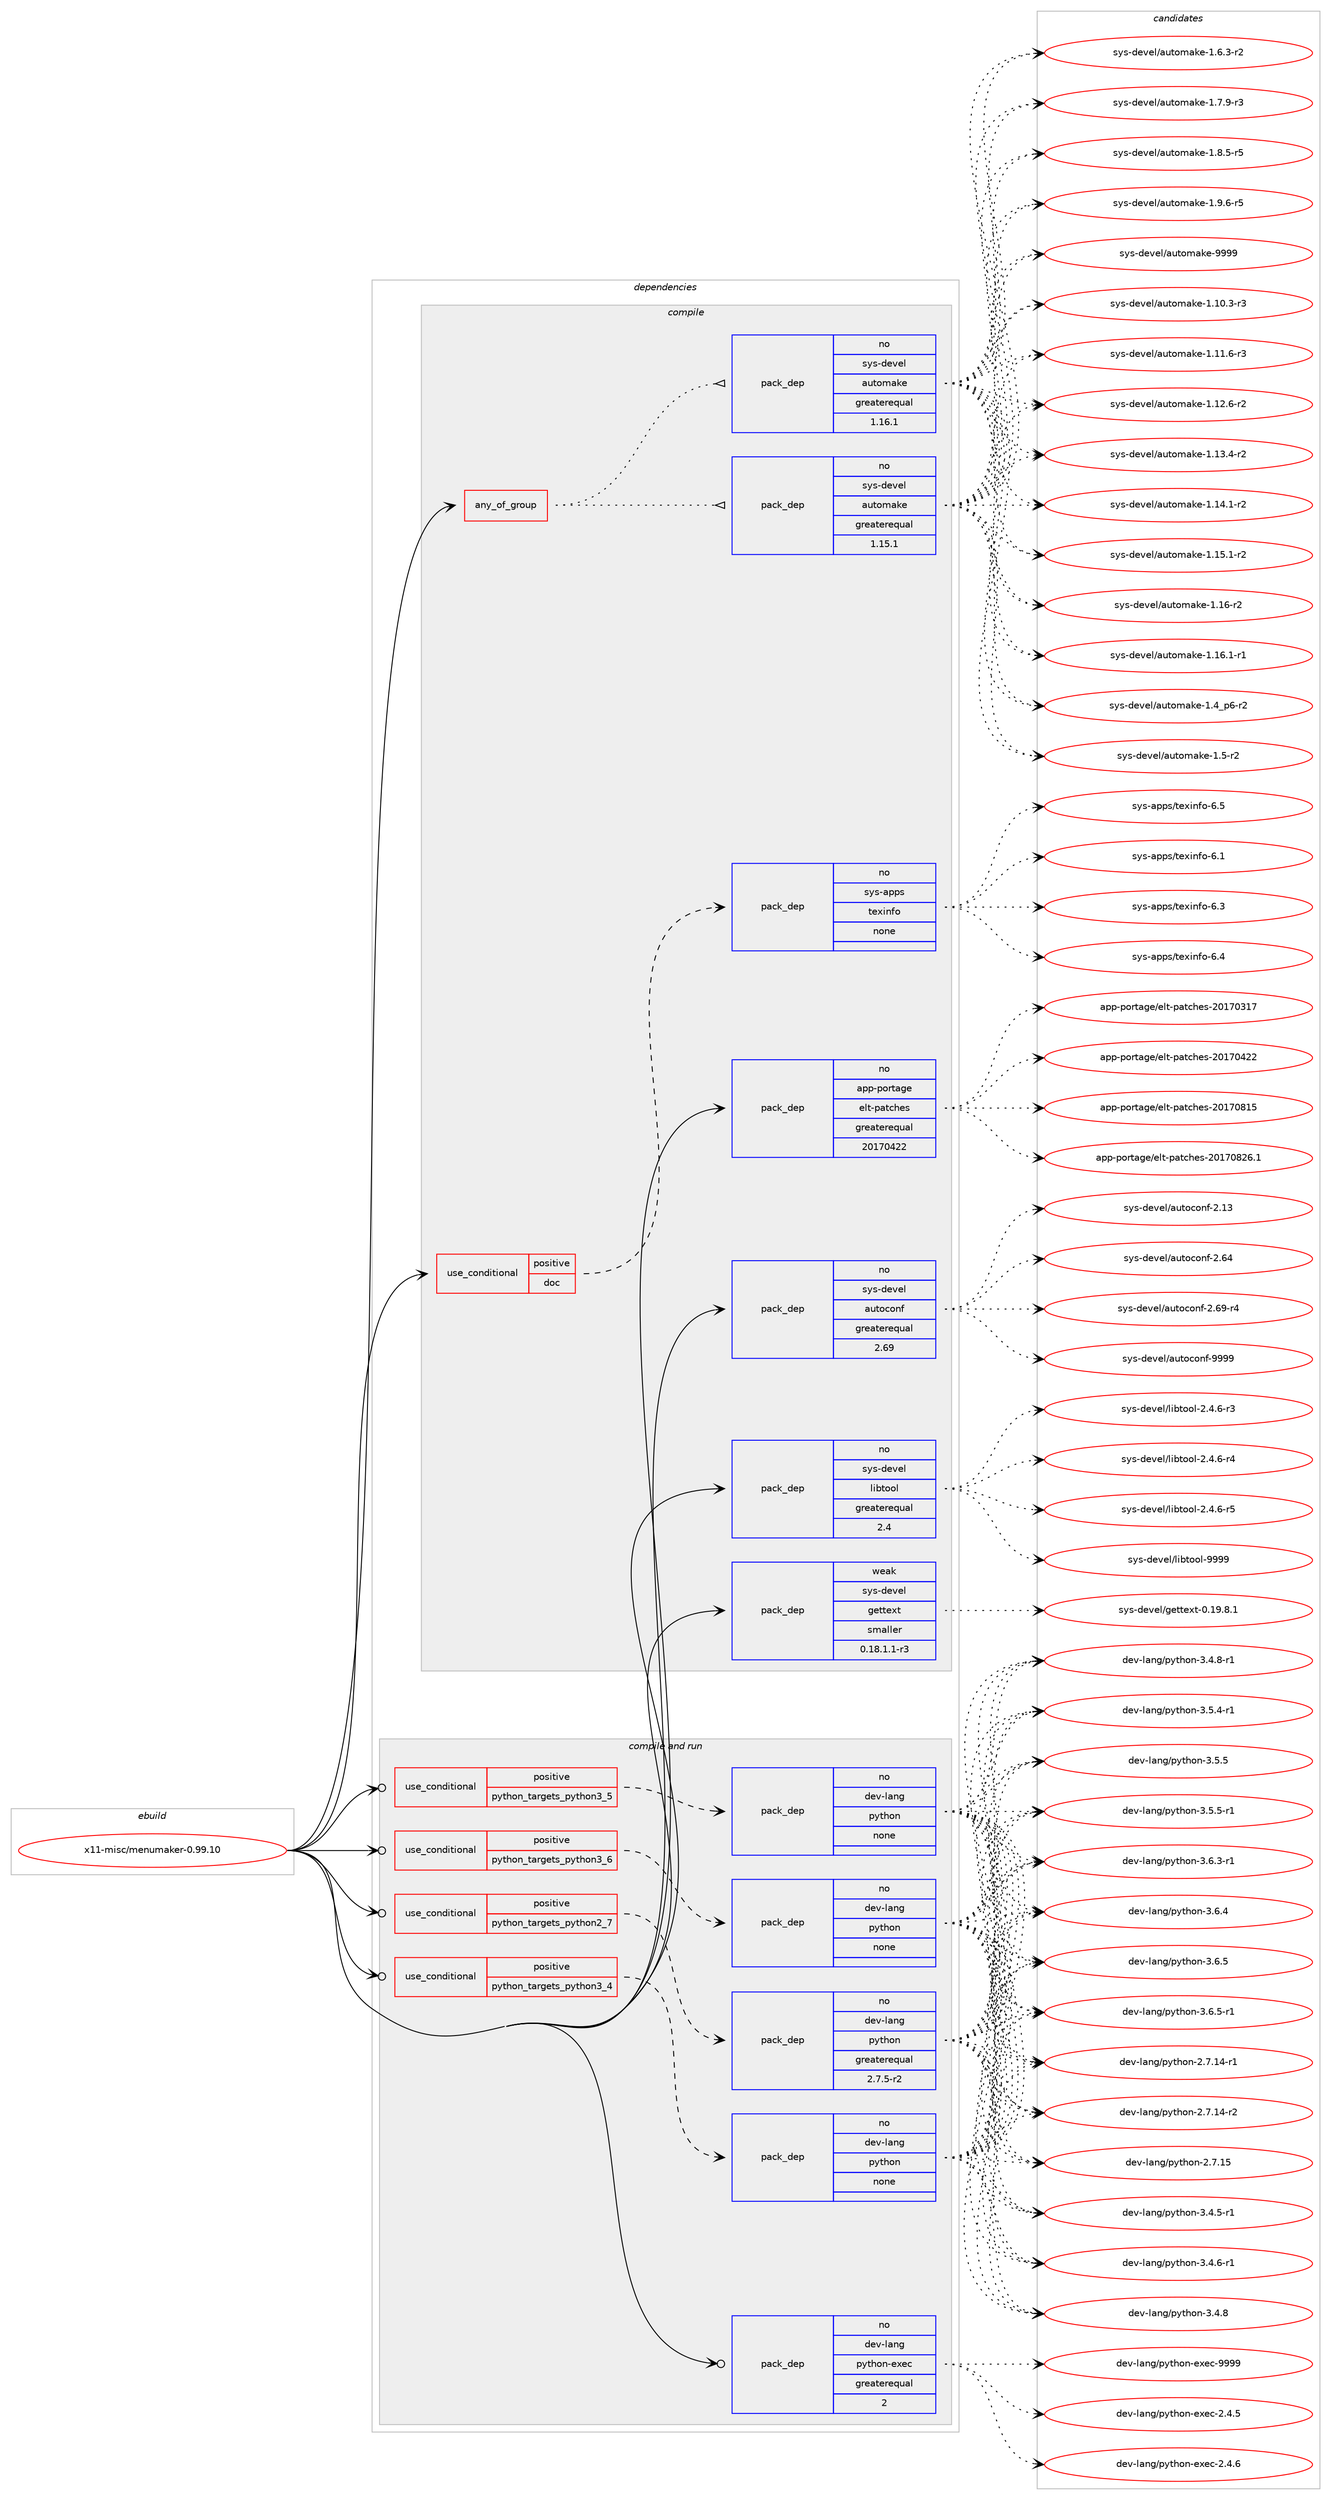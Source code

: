 digraph prolog {

# *************
# Graph options
# *************

newrank=true;
concentrate=true;
compound=true;
graph [rankdir=LR,fontname=Helvetica,fontsize=10,ranksep=1.5];#, ranksep=2.5, nodesep=0.2];
edge  [arrowhead=vee];
node  [fontname=Helvetica,fontsize=10];

# **********
# The ebuild
# **********

subgraph cluster_leftcol {
color=gray;
rank=same;
label=<<i>ebuild</i>>;
id [label="x11-misc/menumaker-0.99.10", color=red, width=4, href="../x11-misc/menumaker-0.99.10.svg"];
}

# ****************
# The dependencies
# ****************

subgraph cluster_midcol {
color=gray;
label=<<i>dependencies</i>>;
subgraph cluster_compile {
fillcolor="#eeeeee";
style=filled;
label=<<i>compile</i>>;
subgraph any121 {
dependency8708 [label=<<TABLE BORDER="0" CELLBORDER="1" CELLSPACING="0" CELLPADDING="4"><TR><TD CELLPADDING="10">any_of_group</TD></TR></TABLE>>, shape=none, color=red];subgraph pack6792 {
dependency8709 [label=<<TABLE BORDER="0" CELLBORDER="1" CELLSPACING="0" CELLPADDING="4" WIDTH="220"><TR><TD ROWSPAN="6" CELLPADDING="30">pack_dep</TD></TR><TR><TD WIDTH="110">no</TD></TR><TR><TD>sys-devel</TD></TR><TR><TD>automake</TD></TR><TR><TD>greaterequal</TD></TR><TR><TD>1.16.1</TD></TR></TABLE>>, shape=none, color=blue];
}
dependency8708:e -> dependency8709:w [weight=20,style="dotted",arrowhead="oinv"];
subgraph pack6793 {
dependency8710 [label=<<TABLE BORDER="0" CELLBORDER="1" CELLSPACING="0" CELLPADDING="4" WIDTH="220"><TR><TD ROWSPAN="6" CELLPADDING="30">pack_dep</TD></TR><TR><TD WIDTH="110">no</TD></TR><TR><TD>sys-devel</TD></TR><TR><TD>automake</TD></TR><TR><TD>greaterequal</TD></TR><TR><TD>1.15.1</TD></TR></TABLE>>, shape=none, color=blue];
}
dependency8708:e -> dependency8710:w [weight=20,style="dotted",arrowhead="oinv"];
}
id:e -> dependency8708:w [weight=20,style="solid",arrowhead="vee"];
subgraph cond1784 {
dependency8711 [label=<<TABLE BORDER="0" CELLBORDER="1" CELLSPACING="0" CELLPADDING="4"><TR><TD ROWSPAN="3" CELLPADDING="10">use_conditional</TD></TR><TR><TD>positive</TD></TR><TR><TD>doc</TD></TR></TABLE>>, shape=none, color=red];
subgraph pack6794 {
dependency8712 [label=<<TABLE BORDER="0" CELLBORDER="1" CELLSPACING="0" CELLPADDING="4" WIDTH="220"><TR><TD ROWSPAN="6" CELLPADDING="30">pack_dep</TD></TR><TR><TD WIDTH="110">no</TD></TR><TR><TD>sys-apps</TD></TR><TR><TD>texinfo</TD></TR><TR><TD>none</TD></TR><TR><TD></TD></TR></TABLE>>, shape=none, color=blue];
}
dependency8711:e -> dependency8712:w [weight=20,style="dashed",arrowhead="vee"];
}
id:e -> dependency8711:w [weight=20,style="solid",arrowhead="vee"];
subgraph pack6795 {
dependency8713 [label=<<TABLE BORDER="0" CELLBORDER="1" CELLSPACING="0" CELLPADDING="4" WIDTH="220"><TR><TD ROWSPAN="6" CELLPADDING="30">pack_dep</TD></TR><TR><TD WIDTH="110">no</TD></TR><TR><TD>app-portage</TD></TR><TR><TD>elt-patches</TD></TR><TR><TD>greaterequal</TD></TR><TR><TD>20170422</TD></TR></TABLE>>, shape=none, color=blue];
}
id:e -> dependency8713:w [weight=20,style="solid",arrowhead="vee"];
subgraph pack6796 {
dependency8714 [label=<<TABLE BORDER="0" CELLBORDER="1" CELLSPACING="0" CELLPADDING="4" WIDTH="220"><TR><TD ROWSPAN="6" CELLPADDING="30">pack_dep</TD></TR><TR><TD WIDTH="110">no</TD></TR><TR><TD>sys-devel</TD></TR><TR><TD>autoconf</TD></TR><TR><TD>greaterequal</TD></TR><TR><TD>2.69</TD></TR></TABLE>>, shape=none, color=blue];
}
id:e -> dependency8714:w [weight=20,style="solid",arrowhead="vee"];
subgraph pack6797 {
dependency8715 [label=<<TABLE BORDER="0" CELLBORDER="1" CELLSPACING="0" CELLPADDING="4" WIDTH="220"><TR><TD ROWSPAN="6" CELLPADDING="30">pack_dep</TD></TR><TR><TD WIDTH="110">no</TD></TR><TR><TD>sys-devel</TD></TR><TR><TD>libtool</TD></TR><TR><TD>greaterequal</TD></TR><TR><TD>2.4</TD></TR></TABLE>>, shape=none, color=blue];
}
id:e -> dependency8715:w [weight=20,style="solid",arrowhead="vee"];
subgraph pack6798 {
dependency8716 [label=<<TABLE BORDER="0" CELLBORDER="1" CELLSPACING="0" CELLPADDING="4" WIDTH="220"><TR><TD ROWSPAN="6" CELLPADDING="30">pack_dep</TD></TR><TR><TD WIDTH="110">weak</TD></TR><TR><TD>sys-devel</TD></TR><TR><TD>gettext</TD></TR><TR><TD>smaller</TD></TR><TR><TD>0.18.1.1-r3</TD></TR></TABLE>>, shape=none, color=blue];
}
id:e -> dependency8716:w [weight=20,style="solid",arrowhead="vee"];
}
subgraph cluster_compileandrun {
fillcolor="#eeeeee";
style=filled;
label=<<i>compile and run</i>>;
subgraph cond1785 {
dependency8717 [label=<<TABLE BORDER="0" CELLBORDER="1" CELLSPACING="0" CELLPADDING="4"><TR><TD ROWSPAN="3" CELLPADDING="10">use_conditional</TD></TR><TR><TD>positive</TD></TR><TR><TD>python_targets_python2_7</TD></TR></TABLE>>, shape=none, color=red];
subgraph pack6799 {
dependency8718 [label=<<TABLE BORDER="0" CELLBORDER="1" CELLSPACING="0" CELLPADDING="4" WIDTH="220"><TR><TD ROWSPAN="6" CELLPADDING="30">pack_dep</TD></TR><TR><TD WIDTH="110">no</TD></TR><TR><TD>dev-lang</TD></TR><TR><TD>python</TD></TR><TR><TD>greaterequal</TD></TR><TR><TD>2.7.5-r2</TD></TR></TABLE>>, shape=none, color=blue];
}
dependency8717:e -> dependency8718:w [weight=20,style="dashed",arrowhead="vee"];
}
id:e -> dependency8717:w [weight=20,style="solid",arrowhead="odotvee"];
subgraph cond1786 {
dependency8719 [label=<<TABLE BORDER="0" CELLBORDER="1" CELLSPACING="0" CELLPADDING="4"><TR><TD ROWSPAN="3" CELLPADDING="10">use_conditional</TD></TR><TR><TD>positive</TD></TR><TR><TD>python_targets_python3_4</TD></TR></TABLE>>, shape=none, color=red];
subgraph pack6800 {
dependency8720 [label=<<TABLE BORDER="0" CELLBORDER="1" CELLSPACING="0" CELLPADDING="4" WIDTH="220"><TR><TD ROWSPAN="6" CELLPADDING="30">pack_dep</TD></TR><TR><TD WIDTH="110">no</TD></TR><TR><TD>dev-lang</TD></TR><TR><TD>python</TD></TR><TR><TD>none</TD></TR><TR><TD></TD></TR></TABLE>>, shape=none, color=blue];
}
dependency8719:e -> dependency8720:w [weight=20,style="dashed",arrowhead="vee"];
}
id:e -> dependency8719:w [weight=20,style="solid",arrowhead="odotvee"];
subgraph cond1787 {
dependency8721 [label=<<TABLE BORDER="0" CELLBORDER="1" CELLSPACING="0" CELLPADDING="4"><TR><TD ROWSPAN="3" CELLPADDING="10">use_conditional</TD></TR><TR><TD>positive</TD></TR><TR><TD>python_targets_python3_5</TD></TR></TABLE>>, shape=none, color=red];
subgraph pack6801 {
dependency8722 [label=<<TABLE BORDER="0" CELLBORDER="1" CELLSPACING="0" CELLPADDING="4" WIDTH="220"><TR><TD ROWSPAN="6" CELLPADDING="30">pack_dep</TD></TR><TR><TD WIDTH="110">no</TD></TR><TR><TD>dev-lang</TD></TR><TR><TD>python</TD></TR><TR><TD>none</TD></TR><TR><TD></TD></TR></TABLE>>, shape=none, color=blue];
}
dependency8721:e -> dependency8722:w [weight=20,style="dashed",arrowhead="vee"];
}
id:e -> dependency8721:w [weight=20,style="solid",arrowhead="odotvee"];
subgraph cond1788 {
dependency8723 [label=<<TABLE BORDER="0" CELLBORDER="1" CELLSPACING="0" CELLPADDING="4"><TR><TD ROWSPAN="3" CELLPADDING="10">use_conditional</TD></TR><TR><TD>positive</TD></TR><TR><TD>python_targets_python3_6</TD></TR></TABLE>>, shape=none, color=red];
subgraph pack6802 {
dependency8724 [label=<<TABLE BORDER="0" CELLBORDER="1" CELLSPACING="0" CELLPADDING="4" WIDTH="220"><TR><TD ROWSPAN="6" CELLPADDING="30">pack_dep</TD></TR><TR><TD WIDTH="110">no</TD></TR><TR><TD>dev-lang</TD></TR><TR><TD>python</TD></TR><TR><TD>none</TD></TR><TR><TD></TD></TR></TABLE>>, shape=none, color=blue];
}
dependency8723:e -> dependency8724:w [weight=20,style="dashed",arrowhead="vee"];
}
id:e -> dependency8723:w [weight=20,style="solid",arrowhead="odotvee"];
subgraph pack6803 {
dependency8725 [label=<<TABLE BORDER="0" CELLBORDER="1" CELLSPACING="0" CELLPADDING="4" WIDTH="220"><TR><TD ROWSPAN="6" CELLPADDING="30">pack_dep</TD></TR><TR><TD WIDTH="110">no</TD></TR><TR><TD>dev-lang</TD></TR><TR><TD>python-exec</TD></TR><TR><TD>greaterequal</TD></TR><TR><TD>2</TD></TR></TABLE>>, shape=none, color=blue];
}
id:e -> dependency8725:w [weight=20,style="solid",arrowhead="odotvee"];
}
subgraph cluster_run {
fillcolor="#eeeeee";
style=filled;
label=<<i>run</i>>;
}
}

# **************
# The candidates
# **************

subgraph cluster_choices {
rank=same;
color=gray;
label=<<i>candidates</i>>;

subgraph choice6792 {
color=black;
nodesep=1;
choice11512111545100101118101108479711711611110997107101454946494846514511451 [label="sys-devel/automake-1.10.3-r3", color=red, width=4,href="../sys-devel/automake-1.10.3-r3.svg"];
choice11512111545100101118101108479711711611110997107101454946494946544511451 [label="sys-devel/automake-1.11.6-r3", color=red, width=4,href="../sys-devel/automake-1.11.6-r3.svg"];
choice11512111545100101118101108479711711611110997107101454946495046544511450 [label="sys-devel/automake-1.12.6-r2", color=red, width=4,href="../sys-devel/automake-1.12.6-r2.svg"];
choice11512111545100101118101108479711711611110997107101454946495146524511450 [label="sys-devel/automake-1.13.4-r2", color=red, width=4,href="../sys-devel/automake-1.13.4-r2.svg"];
choice11512111545100101118101108479711711611110997107101454946495246494511450 [label="sys-devel/automake-1.14.1-r2", color=red, width=4,href="../sys-devel/automake-1.14.1-r2.svg"];
choice11512111545100101118101108479711711611110997107101454946495346494511450 [label="sys-devel/automake-1.15.1-r2", color=red, width=4,href="../sys-devel/automake-1.15.1-r2.svg"];
choice1151211154510010111810110847971171161111099710710145494649544511450 [label="sys-devel/automake-1.16-r2", color=red, width=4,href="../sys-devel/automake-1.16-r2.svg"];
choice11512111545100101118101108479711711611110997107101454946495446494511449 [label="sys-devel/automake-1.16.1-r1", color=red, width=4,href="../sys-devel/automake-1.16.1-r1.svg"];
choice115121115451001011181011084797117116111109971071014549465295112544511450 [label="sys-devel/automake-1.4_p6-r2", color=red, width=4,href="../sys-devel/automake-1.4_p6-r2.svg"];
choice11512111545100101118101108479711711611110997107101454946534511450 [label="sys-devel/automake-1.5-r2", color=red, width=4,href="../sys-devel/automake-1.5-r2.svg"];
choice115121115451001011181011084797117116111109971071014549465446514511450 [label="sys-devel/automake-1.6.3-r2", color=red, width=4,href="../sys-devel/automake-1.6.3-r2.svg"];
choice115121115451001011181011084797117116111109971071014549465546574511451 [label="sys-devel/automake-1.7.9-r3", color=red, width=4,href="../sys-devel/automake-1.7.9-r3.svg"];
choice115121115451001011181011084797117116111109971071014549465646534511453 [label="sys-devel/automake-1.8.5-r5", color=red, width=4,href="../sys-devel/automake-1.8.5-r5.svg"];
choice115121115451001011181011084797117116111109971071014549465746544511453 [label="sys-devel/automake-1.9.6-r5", color=red, width=4,href="../sys-devel/automake-1.9.6-r5.svg"];
choice115121115451001011181011084797117116111109971071014557575757 [label="sys-devel/automake-9999", color=red, width=4,href="../sys-devel/automake-9999.svg"];
dependency8709:e -> choice11512111545100101118101108479711711611110997107101454946494846514511451:w [style=dotted,weight="100"];
dependency8709:e -> choice11512111545100101118101108479711711611110997107101454946494946544511451:w [style=dotted,weight="100"];
dependency8709:e -> choice11512111545100101118101108479711711611110997107101454946495046544511450:w [style=dotted,weight="100"];
dependency8709:e -> choice11512111545100101118101108479711711611110997107101454946495146524511450:w [style=dotted,weight="100"];
dependency8709:e -> choice11512111545100101118101108479711711611110997107101454946495246494511450:w [style=dotted,weight="100"];
dependency8709:e -> choice11512111545100101118101108479711711611110997107101454946495346494511450:w [style=dotted,weight="100"];
dependency8709:e -> choice1151211154510010111810110847971171161111099710710145494649544511450:w [style=dotted,weight="100"];
dependency8709:e -> choice11512111545100101118101108479711711611110997107101454946495446494511449:w [style=dotted,weight="100"];
dependency8709:e -> choice115121115451001011181011084797117116111109971071014549465295112544511450:w [style=dotted,weight="100"];
dependency8709:e -> choice11512111545100101118101108479711711611110997107101454946534511450:w [style=dotted,weight="100"];
dependency8709:e -> choice115121115451001011181011084797117116111109971071014549465446514511450:w [style=dotted,weight="100"];
dependency8709:e -> choice115121115451001011181011084797117116111109971071014549465546574511451:w [style=dotted,weight="100"];
dependency8709:e -> choice115121115451001011181011084797117116111109971071014549465646534511453:w [style=dotted,weight="100"];
dependency8709:e -> choice115121115451001011181011084797117116111109971071014549465746544511453:w [style=dotted,weight="100"];
dependency8709:e -> choice115121115451001011181011084797117116111109971071014557575757:w [style=dotted,weight="100"];
}
subgraph choice6793 {
color=black;
nodesep=1;
choice11512111545100101118101108479711711611110997107101454946494846514511451 [label="sys-devel/automake-1.10.3-r3", color=red, width=4,href="../sys-devel/automake-1.10.3-r3.svg"];
choice11512111545100101118101108479711711611110997107101454946494946544511451 [label="sys-devel/automake-1.11.6-r3", color=red, width=4,href="../sys-devel/automake-1.11.6-r3.svg"];
choice11512111545100101118101108479711711611110997107101454946495046544511450 [label="sys-devel/automake-1.12.6-r2", color=red, width=4,href="../sys-devel/automake-1.12.6-r2.svg"];
choice11512111545100101118101108479711711611110997107101454946495146524511450 [label="sys-devel/automake-1.13.4-r2", color=red, width=4,href="../sys-devel/automake-1.13.4-r2.svg"];
choice11512111545100101118101108479711711611110997107101454946495246494511450 [label="sys-devel/automake-1.14.1-r2", color=red, width=4,href="../sys-devel/automake-1.14.1-r2.svg"];
choice11512111545100101118101108479711711611110997107101454946495346494511450 [label="sys-devel/automake-1.15.1-r2", color=red, width=4,href="../sys-devel/automake-1.15.1-r2.svg"];
choice1151211154510010111810110847971171161111099710710145494649544511450 [label="sys-devel/automake-1.16-r2", color=red, width=4,href="../sys-devel/automake-1.16-r2.svg"];
choice11512111545100101118101108479711711611110997107101454946495446494511449 [label="sys-devel/automake-1.16.1-r1", color=red, width=4,href="../sys-devel/automake-1.16.1-r1.svg"];
choice115121115451001011181011084797117116111109971071014549465295112544511450 [label="sys-devel/automake-1.4_p6-r2", color=red, width=4,href="../sys-devel/automake-1.4_p6-r2.svg"];
choice11512111545100101118101108479711711611110997107101454946534511450 [label="sys-devel/automake-1.5-r2", color=red, width=4,href="../sys-devel/automake-1.5-r2.svg"];
choice115121115451001011181011084797117116111109971071014549465446514511450 [label="sys-devel/automake-1.6.3-r2", color=red, width=4,href="../sys-devel/automake-1.6.3-r2.svg"];
choice115121115451001011181011084797117116111109971071014549465546574511451 [label="sys-devel/automake-1.7.9-r3", color=red, width=4,href="../sys-devel/automake-1.7.9-r3.svg"];
choice115121115451001011181011084797117116111109971071014549465646534511453 [label="sys-devel/automake-1.8.5-r5", color=red, width=4,href="../sys-devel/automake-1.8.5-r5.svg"];
choice115121115451001011181011084797117116111109971071014549465746544511453 [label="sys-devel/automake-1.9.6-r5", color=red, width=4,href="../sys-devel/automake-1.9.6-r5.svg"];
choice115121115451001011181011084797117116111109971071014557575757 [label="sys-devel/automake-9999", color=red, width=4,href="../sys-devel/automake-9999.svg"];
dependency8710:e -> choice11512111545100101118101108479711711611110997107101454946494846514511451:w [style=dotted,weight="100"];
dependency8710:e -> choice11512111545100101118101108479711711611110997107101454946494946544511451:w [style=dotted,weight="100"];
dependency8710:e -> choice11512111545100101118101108479711711611110997107101454946495046544511450:w [style=dotted,weight="100"];
dependency8710:e -> choice11512111545100101118101108479711711611110997107101454946495146524511450:w [style=dotted,weight="100"];
dependency8710:e -> choice11512111545100101118101108479711711611110997107101454946495246494511450:w [style=dotted,weight="100"];
dependency8710:e -> choice11512111545100101118101108479711711611110997107101454946495346494511450:w [style=dotted,weight="100"];
dependency8710:e -> choice1151211154510010111810110847971171161111099710710145494649544511450:w [style=dotted,weight="100"];
dependency8710:e -> choice11512111545100101118101108479711711611110997107101454946495446494511449:w [style=dotted,weight="100"];
dependency8710:e -> choice115121115451001011181011084797117116111109971071014549465295112544511450:w [style=dotted,weight="100"];
dependency8710:e -> choice11512111545100101118101108479711711611110997107101454946534511450:w [style=dotted,weight="100"];
dependency8710:e -> choice115121115451001011181011084797117116111109971071014549465446514511450:w [style=dotted,weight="100"];
dependency8710:e -> choice115121115451001011181011084797117116111109971071014549465546574511451:w [style=dotted,weight="100"];
dependency8710:e -> choice115121115451001011181011084797117116111109971071014549465646534511453:w [style=dotted,weight="100"];
dependency8710:e -> choice115121115451001011181011084797117116111109971071014549465746544511453:w [style=dotted,weight="100"];
dependency8710:e -> choice115121115451001011181011084797117116111109971071014557575757:w [style=dotted,weight="100"];
}
subgraph choice6794 {
color=black;
nodesep=1;
choice11512111545971121121154711610112010511010211145544649 [label="sys-apps/texinfo-6.1", color=red, width=4,href="../sys-apps/texinfo-6.1.svg"];
choice11512111545971121121154711610112010511010211145544651 [label="sys-apps/texinfo-6.3", color=red, width=4,href="../sys-apps/texinfo-6.3.svg"];
choice11512111545971121121154711610112010511010211145544652 [label="sys-apps/texinfo-6.4", color=red, width=4,href="../sys-apps/texinfo-6.4.svg"];
choice11512111545971121121154711610112010511010211145544653 [label="sys-apps/texinfo-6.5", color=red, width=4,href="../sys-apps/texinfo-6.5.svg"];
dependency8712:e -> choice11512111545971121121154711610112010511010211145544649:w [style=dotted,weight="100"];
dependency8712:e -> choice11512111545971121121154711610112010511010211145544651:w [style=dotted,weight="100"];
dependency8712:e -> choice11512111545971121121154711610112010511010211145544652:w [style=dotted,weight="100"];
dependency8712:e -> choice11512111545971121121154711610112010511010211145544653:w [style=dotted,weight="100"];
}
subgraph choice6795 {
color=black;
nodesep=1;
choice97112112451121111141169710310147101108116451129711699104101115455048495548514955 [label="app-portage/elt-patches-20170317", color=red, width=4,href="../app-portage/elt-patches-20170317.svg"];
choice97112112451121111141169710310147101108116451129711699104101115455048495548525050 [label="app-portage/elt-patches-20170422", color=red, width=4,href="../app-portage/elt-patches-20170422.svg"];
choice97112112451121111141169710310147101108116451129711699104101115455048495548564953 [label="app-portage/elt-patches-20170815", color=red, width=4,href="../app-portage/elt-patches-20170815.svg"];
choice971121124511211111411697103101471011081164511297116991041011154550484955485650544649 [label="app-portage/elt-patches-20170826.1", color=red, width=4,href="../app-portage/elt-patches-20170826.1.svg"];
dependency8713:e -> choice97112112451121111141169710310147101108116451129711699104101115455048495548514955:w [style=dotted,weight="100"];
dependency8713:e -> choice97112112451121111141169710310147101108116451129711699104101115455048495548525050:w [style=dotted,weight="100"];
dependency8713:e -> choice97112112451121111141169710310147101108116451129711699104101115455048495548564953:w [style=dotted,weight="100"];
dependency8713:e -> choice971121124511211111411697103101471011081164511297116991041011154550484955485650544649:w [style=dotted,weight="100"];
}
subgraph choice6796 {
color=black;
nodesep=1;
choice115121115451001011181011084797117116111991111101024550464951 [label="sys-devel/autoconf-2.13", color=red, width=4,href="../sys-devel/autoconf-2.13.svg"];
choice115121115451001011181011084797117116111991111101024550465452 [label="sys-devel/autoconf-2.64", color=red, width=4,href="../sys-devel/autoconf-2.64.svg"];
choice1151211154510010111810110847971171161119911111010245504654574511452 [label="sys-devel/autoconf-2.69-r4", color=red, width=4,href="../sys-devel/autoconf-2.69-r4.svg"];
choice115121115451001011181011084797117116111991111101024557575757 [label="sys-devel/autoconf-9999", color=red, width=4,href="../sys-devel/autoconf-9999.svg"];
dependency8714:e -> choice115121115451001011181011084797117116111991111101024550464951:w [style=dotted,weight="100"];
dependency8714:e -> choice115121115451001011181011084797117116111991111101024550465452:w [style=dotted,weight="100"];
dependency8714:e -> choice1151211154510010111810110847971171161119911111010245504654574511452:w [style=dotted,weight="100"];
dependency8714:e -> choice115121115451001011181011084797117116111991111101024557575757:w [style=dotted,weight="100"];
}
subgraph choice6797 {
color=black;
nodesep=1;
choice1151211154510010111810110847108105981161111111084550465246544511451 [label="sys-devel/libtool-2.4.6-r3", color=red, width=4,href="../sys-devel/libtool-2.4.6-r3.svg"];
choice1151211154510010111810110847108105981161111111084550465246544511452 [label="sys-devel/libtool-2.4.6-r4", color=red, width=4,href="../sys-devel/libtool-2.4.6-r4.svg"];
choice1151211154510010111810110847108105981161111111084550465246544511453 [label="sys-devel/libtool-2.4.6-r5", color=red, width=4,href="../sys-devel/libtool-2.4.6-r5.svg"];
choice1151211154510010111810110847108105981161111111084557575757 [label="sys-devel/libtool-9999", color=red, width=4,href="../sys-devel/libtool-9999.svg"];
dependency8715:e -> choice1151211154510010111810110847108105981161111111084550465246544511451:w [style=dotted,weight="100"];
dependency8715:e -> choice1151211154510010111810110847108105981161111111084550465246544511452:w [style=dotted,weight="100"];
dependency8715:e -> choice1151211154510010111810110847108105981161111111084550465246544511453:w [style=dotted,weight="100"];
dependency8715:e -> choice1151211154510010111810110847108105981161111111084557575757:w [style=dotted,weight="100"];
}
subgraph choice6798 {
color=black;
nodesep=1;
choice1151211154510010111810110847103101116116101120116454846495746564649 [label="sys-devel/gettext-0.19.8.1", color=red, width=4,href="../sys-devel/gettext-0.19.8.1.svg"];
dependency8716:e -> choice1151211154510010111810110847103101116116101120116454846495746564649:w [style=dotted,weight="100"];
}
subgraph choice6799 {
color=black;
nodesep=1;
choice100101118451089711010347112121116104111110455046554649524511449 [label="dev-lang/python-2.7.14-r1", color=red, width=4,href="../dev-lang/python-2.7.14-r1.svg"];
choice100101118451089711010347112121116104111110455046554649524511450 [label="dev-lang/python-2.7.14-r2", color=red, width=4,href="../dev-lang/python-2.7.14-r2.svg"];
choice10010111845108971101034711212111610411111045504655464953 [label="dev-lang/python-2.7.15", color=red, width=4,href="../dev-lang/python-2.7.15.svg"];
choice1001011184510897110103471121211161041111104551465246534511449 [label="dev-lang/python-3.4.5-r1", color=red, width=4,href="../dev-lang/python-3.4.5-r1.svg"];
choice1001011184510897110103471121211161041111104551465246544511449 [label="dev-lang/python-3.4.6-r1", color=red, width=4,href="../dev-lang/python-3.4.6-r1.svg"];
choice100101118451089711010347112121116104111110455146524656 [label="dev-lang/python-3.4.8", color=red, width=4,href="../dev-lang/python-3.4.8.svg"];
choice1001011184510897110103471121211161041111104551465246564511449 [label="dev-lang/python-3.4.8-r1", color=red, width=4,href="../dev-lang/python-3.4.8-r1.svg"];
choice1001011184510897110103471121211161041111104551465346524511449 [label="dev-lang/python-3.5.4-r1", color=red, width=4,href="../dev-lang/python-3.5.4-r1.svg"];
choice100101118451089711010347112121116104111110455146534653 [label="dev-lang/python-3.5.5", color=red, width=4,href="../dev-lang/python-3.5.5.svg"];
choice1001011184510897110103471121211161041111104551465346534511449 [label="dev-lang/python-3.5.5-r1", color=red, width=4,href="../dev-lang/python-3.5.5-r1.svg"];
choice1001011184510897110103471121211161041111104551465446514511449 [label="dev-lang/python-3.6.3-r1", color=red, width=4,href="../dev-lang/python-3.6.3-r1.svg"];
choice100101118451089711010347112121116104111110455146544652 [label="dev-lang/python-3.6.4", color=red, width=4,href="../dev-lang/python-3.6.4.svg"];
choice100101118451089711010347112121116104111110455146544653 [label="dev-lang/python-3.6.5", color=red, width=4,href="../dev-lang/python-3.6.5.svg"];
choice1001011184510897110103471121211161041111104551465446534511449 [label="dev-lang/python-3.6.5-r1", color=red, width=4,href="../dev-lang/python-3.6.5-r1.svg"];
dependency8718:e -> choice100101118451089711010347112121116104111110455046554649524511449:w [style=dotted,weight="100"];
dependency8718:e -> choice100101118451089711010347112121116104111110455046554649524511450:w [style=dotted,weight="100"];
dependency8718:e -> choice10010111845108971101034711212111610411111045504655464953:w [style=dotted,weight="100"];
dependency8718:e -> choice1001011184510897110103471121211161041111104551465246534511449:w [style=dotted,weight="100"];
dependency8718:e -> choice1001011184510897110103471121211161041111104551465246544511449:w [style=dotted,weight="100"];
dependency8718:e -> choice100101118451089711010347112121116104111110455146524656:w [style=dotted,weight="100"];
dependency8718:e -> choice1001011184510897110103471121211161041111104551465246564511449:w [style=dotted,weight="100"];
dependency8718:e -> choice1001011184510897110103471121211161041111104551465346524511449:w [style=dotted,weight="100"];
dependency8718:e -> choice100101118451089711010347112121116104111110455146534653:w [style=dotted,weight="100"];
dependency8718:e -> choice1001011184510897110103471121211161041111104551465346534511449:w [style=dotted,weight="100"];
dependency8718:e -> choice1001011184510897110103471121211161041111104551465446514511449:w [style=dotted,weight="100"];
dependency8718:e -> choice100101118451089711010347112121116104111110455146544652:w [style=dotted,weight="100"];
dependency8718:e -> choice100101118451089711010347112121116104111110455146544653:w [style=dotted,weight="100"];
dependency8718:e -> choice1001011184510897110103471121211161041111104551465446534511449:w [style=dotted,weight="100"];
}
subgraph choice6800 {
color=black;
nodesep=1;
choice100101118451089711010347112121116104111110455046554649524511449 [label="dev-lang/python-2.7.14-r1", color=red, width=4,href="../dev-lang/python-2.7.14-r1.svg"];
choice100101118451089711010347112121116104111110455046554649524511450 [label="dev-lang/python-2.7.14-r2", color=red, width=4,href="../dev-lang/python-2.7.14-r2.svg"];
choice10010111845108971101034711212111610411111045504655464953 [label="dev-lang/python-2.7.15", color=red, width=4,href="../dev-lang/python-2.7.15.svg"];
choice1001011184510897110103471121211161041111104551465246534511449 [label="dev-lang/python-3.4.5-r1", color=red, width=4,href="../dev-lang/python-3.4.5-r1.svg"];
choice1001011184510897110103471121211161041111104551465246544511449 [label="dev-lang/python-3.4.6-r1", color=red, width=4,href="../dev-lang/python-3.4.6-r1.svg"];
choice100101118451089711010347112121116104111110455146524656 [label="dev-lang/python-3.4.8", color=red, width=4,href="../dev-lang/python-3.4.8.svg"];
choice1001011184510897110103471121211161041111104551465246564511449 [label="dev-lang/python-3.4.8-r1", color=red, width=4,href="../dev-lang/python-3.4.8-r1.svg"];
choice1001011184510897110103471121211161041111104551465346524511449 [label="dev-lang/python-3.5.4-r1", color=red, width=4,href="../dev-lang/python-3.5.4-r1.svg"];
choice100101118451089711010347112121116104111110455146534653 [label="dev-lang/python-3.5.5", color=red, width=4,href="../dev-lang/python-3.5.5.svg"];
choice1001011184510897110103471121211161041111104551465346534511449 [label="dev-lang/python-3.5.5-r1", color=red, width=4,href="../dev-lang/python-3.5.5-r1.svg"];
choice1001011184510897110103471121211161041111104551465446514511449 [label="dev-lang/python-3.6.3-r1", color=red, width=4,href="../dev-lang/python-3.6.3-r1.svg"];
choice100101118451089711010347112121116104111110455146544652 [label="dev-lang/python-3.6.4", color=red, width=4,href="../dev-lang/python-3.6.4.svg"];
choice100101118451089711010347112121116104111110455146544653 [label="dev-lang/python-3.6.5", color=red, width=4,href="../dev-lang/python-3.6.5.svg"];
choice1001011184510897110103471121211161041111104551465446534511449 [label="dev-lang/python-3.6.5-r1", color=red, width=4,href="../dev-lang/python-3.6.5-r1.svg"];
dependency8720:e -> choice100101118451089711010347112121116104111110455046554649524511449:w [style=dotted,weight="100"];
dependency8720:e -> choice100101118451089711010347112121116104111110455046554649524511450:w [style=dotted,weight="100"];
dependency8720:e -> choice10010111845108971101034711212111610411111045504655464953:w [style=dotted,weight="100"];
dependency8720:e -> choice1001011184510897110103471121211161041111104551465246534511449:w [style=dotted,weight="100"];
dependency8720:e -> choice1001011184510897110103471121211161041111104551465246544511449:w [style=dotted,weight="100"];
dependency8720:e -> choice100101118451089711010347112121116104111110455146524656:w [style=dotted,weight="100"];
dependency8720:e -> choice1001011184510897110103471121211161041111104551465246564511449:w [style=dotted,weight="100"];
dependency8720:e -> choice1001011184510897110103471121211161041111104551465346524511449:w [style=dotted,weight="100"];
dependency8720:e -> choice100101118451089711010347112121116104111110455146534653:w [style=dotted,weight="100"];
dependency8720:e -> choice1001011184510897110103471121211161041111104551465346534511449:w [style=dotted,weight="100"];
dependency8720:e -> choice1001011184510897110103471121211161041111104551465446514511449:w [style=dotted,weight="100"];
dependency8720:e -> choice100101118451089711010347112121116104111110455146544652:w [style=dotted,weight="100"];
dependency8720:e -> choice100101118451089711010347112121116104111110455146544653:w [style=dotted,weight="100"];
dependency8720:e -> choice1001011184510897110103471121211161041111104551465446534511449:w [style=dotted,weight="100"];
}
subgraph choice6801 {
color=black;
nodesep=1;
choice100101118451089711010347112121116104111110455046554649524511449 [label="dev-lang/python-2.7.14-r1", color=red, width=4,href="../dev-lang/python-2.7.14-r1.svg"];
choice100101118451089711010347112121116104111110455046554649524511450 [label="dev-lang/python-2.7.14-r2", color=red, width=4,href="../dev-lang/python-2.7.14-r2.svg"];
choice10010111845108971101034711212111610411111045504655464953 [label="dev-lang/python-2.7.15", color=red, width=4,href="../dev-lang/python-2.7.15.svg"];
choice1001011184510897110103471121211161041111104551465246534511449 [label="dev-lang/python-3.4.5-r1", color=red, width=4,href="../dev-lang/python-3.4.5-r1.svg"];
choice1001011184510897110103471121211161041111104551465246544511449 [label="dev-lang/python-3.4.6-r1", color=red, width=4,href="../dev-lang/python-3.4.6-r1.svg"];
choice100101118451089711010347112121116104111110455146524656 [label="dev-lang/python-3.4.8", color=red, width=4,href="../dev-lang/python-3.4.8.svg"];
choice1001011184510897110103471121211161041111104551465246564511449 [label="dev-lang/python-3.4.8-r1", color=red, width=4,href="../dev-lang/python-3.4.8-r1.svg"];
choice1001011184510897110103471121211161041111104551465346524511449 [label="dev-lang/python-3.5.4-r1", color=red, width=4,href="../dev-lang/python-3.5.4-r1.svg"];
choice100101118451089711010347112121116104111110455146534653 [label="dev-lang/python-3.5.5", color=red, width=4,href="../dev-lang/python-3.5.5.svg"];
choice1001011184510897110103471121211161041111104551465346534511449 [label="dev-lang/python-3.5.5-r1", color=red, width=4,href="../dev-lang/python-3.5.5-r1.svg"];
choice1001011184510897110103471121211161041111104551465446514511449 [label="dev-lang/python-3.6.3-r1", color=red, width=4,href="../dev-lang/python-3.6.3-r1.svg"];
choice100101118451089711010347112121116104111110455146544652 [label="dev-lang/python-3.6.4", color=red, width=4,href="../dev-lang/python-3.6.4.svg"];
choice100101118451089711010347112121116104111110455146544653 [label="dev-lang/python-3.6.5", color=red, width=4,href="../dev-lang/python-3.6.5.svg"];
choice1001011184510897110103471121211161041111104551465446534511449 [label="dev-lang/python-3.6.5-r1", color=red, width=4,href="../dev-lang/python-3.6.5-r1.svg"];
dependency8722:e -> choice100101118451089711010347112121116104111110455046554649524511449:w [style=dotted,weight="100"];
dependency8722:e -> choice100101118451089711010347112121116104111110455046554649524511450:w [style=dotted,weight="100"];
dependency8722:e -> choice10010111845108971101034711212111610411111045504655464953:w [style=dotted,weight="100"];
dependency8722:e -> choice1001011184510897110103471121211161041111104551465246534511449:w [style=dotted,weight="100"];
dependency8722:e -> choice1001011184510897110103471121211161041111104551465246544511449:w [style=dotted,weight="100"];
dependency8722:e -> choice100101118451089711010347112121116104111110455146524656:w [style=dotted,weight="100"];
dependency8722:e -> choice1001011184510897110103471121211161041111104551465246564511449:w [style=dotted,weight="100"];
dependency8722:e -> choice1001011184510897110103471121211161041111104551465346524511449:w [style=dotted,weight="100"];
dependency8722:e -> choice100101118451089711010347112121116104111110455146534653:w [style=dotted,weight="100"];
dependency8722:e -> choice1001011184510897110103471121211161041111104551465346534511449:w [style=dotted,weight="100"];
dependency8722:e -> choice1001011184510897110103471121211161041111104551465446514511449:w [style=dotted,weight="100"];
dependency8722:e -> choice100101118451089711010347112121116104111110455146544652:w [style=dotted,weight="100"];
dependency8722:e -> choice100101118451089711010347112121116104111110455146544653:w [style=dotted,weight="100"];
dependency8722:e -> choice1001011184510897110103471121211161041111104551465446534511449:w [style=dotted,weight="100"];
}
subgraph choice6802 {
color=black;
nodesep=1;
choice100101118451089711010347112121116104111110455046554649524511449 [label="dev-lang/python-2.7.14-r1", color=red, width=4,href="../dev-lang/python-2.7.14-r1.svg"];
choice100101118451089711010347112121116104111110455046554649524511450 [label="dev-lang/python-2.7.14-r2", color=red, width=4,href="../dev-lang/python-2.7.14-r2.svg"];
choice10010111845108971101034711212111610411111045504655464953 [label="dev-lang/python-2.7.15", color=red, width=4,href="../dev-lang/python-2.7.15.svg"];
choice1001011184510897110103471121211161041111104551465246534511449 [label="dev-lang/python-3.4.5-r1", color=red, width=4,href="../dev-lang/python-3.4.5-r1.svg"];
choice1001011184510897110103471121211161041111104551465246544511449 [label="dev-lang/python-3.4.6-r1", color=red, width=4,href="../dev-lang/python-3.4.6-r1.svg"];
choice100101118451089711010347112121116104111110455146524656 [label="dev-lang/python-3.4.8", color=red, width=4,href="../dev-lang/python-3.4.8.svg"];
choice1001011184510897110103471121211161041111104551465246564511449 [label="dev-lang/python-3.4.8-r1", color=red, width=4,href="../dev-lang/python-3.4.8-r1.svg"];
choice1001011184510897110103471121211161041111104551465346524511449 [label="dev-lang/python-3.5.4-r1", color=red, width=4,href="../dev-lang/python-3.5.4-r1.svg"];
choice100101118451089711010347112121116104111110455146534653 [label="dev-lang/python-3.5.5", color=red, width=4,href="../dev-lang/python-3.5.5.svg"];
choice1001011184510897110103471121211161041111104551465346534511449 [label="dev-lang/python-3.5.5-r1", color=red, width=4,href="../dev-lang/python-3.5.5-r1.svg"];
choice1001011184510897110103471121211161041111104551465446514511449 [label="dev-lang/python-3.6.3-r1", color=red, width=4,href="../dev-lang/python-3.6.3-r1.svg"];
choice100101118451089711010347112121116104111110455146544652 [label="dev-lang/python-3.6.4", color=red, width=4,href="../dev-lang/python-3.6.4.svg"];
choice100101118451089711010347112121116104111110455146544653 [label="dev-lang/python-3.6.5", color=red, width=4,href="../dev-lang/python-3.6.5.svg"];
choice1001011184510897110103471121211161041111104551465446534511449 [label="dev-lang/python-3.6.5-r1", color=red, width=4,href="../dev-lang/python-3.6.5-r1.svg"];
dependency8724:e -> choice100101118451089711010347112121116104111110455046554649524511449:w [style=dotted,weight="100"];
dependency8724:e -> choice100101118451089711010347112121116104111110455046554649524511450:w [style=dotted,weight="100"];
dependency8724:e -> choice10010111845108971101034711212111610411111045504655464953:w [style=dotted,weight="100"];
dependency8724:e -> choice1001011184510897110103471121211161041111104551465246534511449:w [style=dotted,weight="100"];
dependency8724:e -> choice1001011184510897110103471121211161041111104551465246544511449:w [style=dotted,weight="100"];
dependency8724:e -> choice100101118451089711010347112121116104111110455146524656:w [style=dotted,weight="100"];
dependency8724:e -> choice1001011184510897110103471121211161041111104551465246564511449:w [style=dotted,weight="100"];
dependency8724:e -> choice1001011184510897110103471121211161041111104551465346524511449:w [style=dotted,weight="100"];
dependency8724:e -> choice100101118451089711010347112121116104111110455146534653:w [style=dotted,weight="100"];
dependency8724:e -> choice1001011184510897110103471121211161041111104551465346534511449:w [style=dotted,weight="100"];
dependency8724:e -> choice1001011184510897110103471121211161041111104551465446514511449:w [style=dotted,weight="100"];
dependency8724:e -> choice100101118451089711010347112121116104111110455146544652:w [style=dotted,weight="100"];
dependency8724:e -> choice100101118451089711010347112121116104111110455146544653:w [style=dotted,weight="100"];
dependency8724:e -> choice1001011184510897110103471121211161041111104551465446534511449:w [style=dotted,weight="100"];
}
subgraph choice6803 {
color=black;
nodesep=1;
choice1001011184510897110103471121211161041111104510112010199455046524653 [label="dev-lang/python-exec-2.4.5", color=red, width=4,href="../dev-lang/python-exec-2.4.5.svg"];
choice1001011184510897110103471121211161041111104510112010199455046524654 [label="dev-lang/python-exec-2.4.6", color=red, width=4,href="../dev-lang/python-exec-2.4.6.svg"];
choice10010111845108971101034711212111610411111045101120101994557575757 [label="dev-lang/python-exec-9999", color=red, width=4,href="../dev-lang/python-exec-9999.svg"];
dependency8725:e -> choice1001011184510897110103471121211161041111104510112010199455046524653:w [style=dotted,weight="100"];
dependency8725:e -> choice1001011184510897110103471121211161041111104510112010199455046524654:w [style=dotted,weight="100"];
dependency8725:e -> choice10010111845108971101034711212111610411111045101120101994557575757:w [style=dotted,weight="100"];
}
}

}
